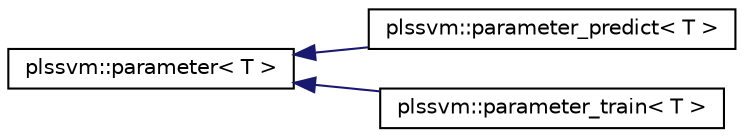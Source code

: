 digraph "Graphical Class Hierarchy"
{
 // LATEX_PDF_SIZE
  edge [fontname="Helvetica",fontsize="10",labelfontname="Helvetica",labelfontsize="10"];
  node [fontname="Helvetica",fontsize="10",shape=record];
  rankdir="LR";
  Node0 [label="plssvm::parameter\< T \>",height=0.2,width=0.4,color="black", fillcolor="white", style="filled",URL="$classplssvm_1_1parameter.html",tooltip="Base class for encapsulating all necessary parameters possibly provided through command line argument..."];
  Node0 -> Node1 [dir="back",color="midnightblue",fontsize="10",style="solid",fontname="Helvetica"];
  Node1 [label="plssvm::parameter_predict\< T \>",height=0.2,width=0.4,color="black", fillcolor="white", style="filled",URL="$classplssvm_1_1parameter__predict.html",tooltip="Class for encapsulating all necessary parameters for predicting possibly provided through command lin..."];
  Node0 -> Node2 [dir="back",color="midnightblue",fontsize="10",style="solid",fontname="Helvetica"];
  Node2 [label="plssvm::parameter_train\< T \>",height=0.2,width=0.4,color="black", fillcolor="white", style="filled",URL="$classplssvm_1_1parameter__train.html",tooltip="Class for encapsulating all necessary parameters for training possibly provided through command line ..."];
}
